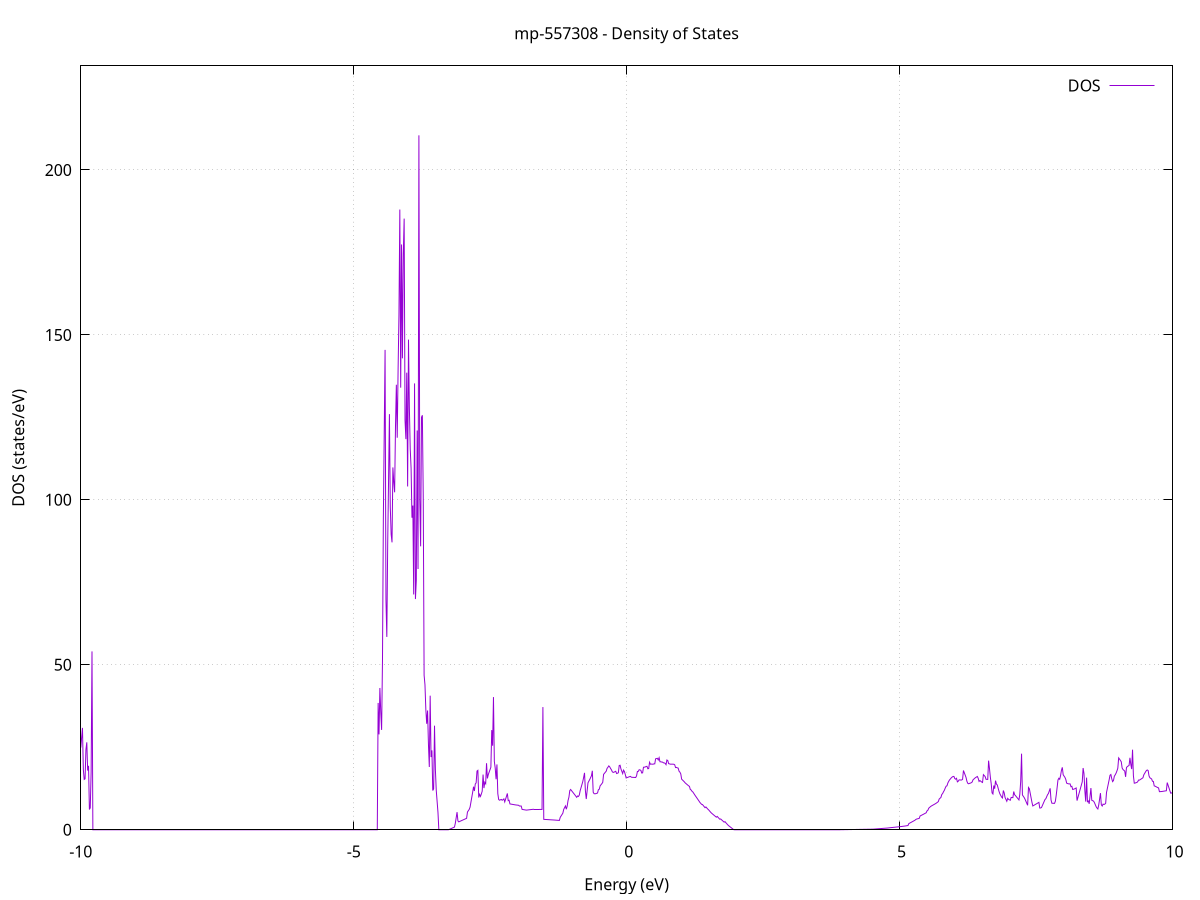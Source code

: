 set title 'mp-557308 - Density of States'
set xlabel 'Energy (eV)'
set ylabel 'DOS (states/eV)'
set grid
set xrange [-10:10]
set yrange [0:231.540]
set xzeroaxis lt -1
set terminal png size 800,600
set output 'mp-557308_dos_gnuplot.png'
plot '-' using 1:2 with lines title 'DOS'
-12.638200 0.000000
-12.622300 0.000000
-12.606500 0.000000
-12.590600 0.000000
-12.574700 0.000000
-12.558800 0.000000
-12.542900 0.000000
-12.527000 0.000000
-12.511100 0.000000
-12.495300 0.000000
-12.479400 0.000000
-12.463500 0.000000
-12.447600 0.000000
-12.431700 0.000000
-12.415800 0.000000
-12.399900 0.000000
-12.384100 0.000000
-12.368200 0.000000
-12.352300 0.000000
-12.336400 0.000000
-12.320500 0.000000
-12.304600 0.000000
-12.288700 0.000000
-12.272900 0.000000
-12.257000 0.000000
-12.241100 0.000000
-12.225200 0.000000
-12.209300 0.000000
-12.193400 0.000000
-12.177500 0.000000
-12.161700 0.000000
-12.145800 0.000000
-12.129900 0.000000
-12.114000 0.000000
-12.098100 0.000000
-12.082200 0.000000
-12.066300 0.000000
-12.050500 0.000000
-12.034600 0.000000
-12.018700 0.000000
-12.002800 0.000000
-11.986900 0.000000
-11.971000 0.000000
-11.955100 0.000000
-11.939300 0.000000
-11.923400 0.000000
-11.907500 0.000000
-11.891600 0.000000
-11.875700 0.000000
-11.859800 0.000000
-11.843900 0.000000
-11.828100 0.000000
-11.812200 0.000000
-11.796300 0.000000
-11.780400 0.000000
-11.764500 0.000000
-11.748600 0.000000
-11.732700 0.000000
-11.716900 0.000000
-11.701000 0.000000
-11.685100 0.000000
-11.669200 0.000000
-11.653300 0.000000
-11.637400 0.000000
-11.621500 0.000000
-11.605700 0.000000
-11.589800 0.000000
-11.573900 0.000000
-11.558000 0.000000
-11.542100 0.000000
-11.526200 0.000000
-11.510300 0.000000
-11.494500 0.000000
-11.478600 0.000000
-11.462700 0.000000
-11.446800 0.000000
-11.430900 0.000000
-11.415000 0.000000
-11.399100 0.000000
-11.383300 0.000000
-11.367400 0.000000
-11.351500 0.000000
-11.335600 0.000000
-11.319700 0.000000
-11.303800 0.000000
-11.287900 0.000000
-11.272100 0.000000
-11.256200 0.000000
-11.240300 0.000000
-11.224400 0.000000
-11.208500 0.000000
-11.192600 0.022000
-11.176700 0.263400
-11.160900 0.504900
-11.145000 0.746400
-11.129100 0.987900
-11.113200 1.229400
-11.097300 1.470800
-11.081400 1.712300
-11.065500 1.084000
-11.049700 1.156500
-11.033800 1.443100
-11.017900 1.729800
-11.002000 2.016400
-10.986100 2.303100
-10.970200 2.589700
-10.954300 3.028800
-10.938500 3.570100
-10.922600 3.154300
-10.906700 3.472300
-10.890800 3.790200
-10.874900 4.108200
-10.859000 4.426200
-10.843200 4.744100
-10.827300 4.014800
-10.811400 4.188000
-10.795500 4.755500
-10.779600 5.443200
-10.763700 6.130800
-10.747800 6.818400
-10.732000 7.515600
-10.716100 8.216700
-10.700200 7.950800
-10.684300 7.380100
-10.668400 7.560900
-10.652500 7.741700
-10.636600 7.922500
-10.620800 8.103700
-10.604900 8.299000
-10.589000 8.496000
-10.573100 8.693000
-10.557200 9.069400
-10.541300 9.935300
-10.525400 10.991900
-10.509600 12.055500
-10.493700 13.487700
-10.477800 14.790500
-10.461900 14.885900
-10.446000 14.614000
-10.430100 15.195300
-10.414200 15.782600
-10.398400 17.947500
-10.382500 18.309100
-10.366600 18.435900
-10.350700 19.178200
-10.334800 19.920600
-10.318900 20.662900
-10.303000 24.134100
-10.287200 24.158000
-10.271300 25.841200
-10.255400 27.701500
-10.239500 23.698500
-10.223600 27.363200
-10.207700 28.658500
-10.191800 30.142200
-10.176000 25.902400
-10.160100 28.373200
-10.144200 32.503200
-10.128300 25.797500
-10.112400 29.530700
-10.096500 27.450600
-10.080600 32.737100
-10.064800 32.229600
-10.048900 24.314000
-10.033000 25.294900
-10.017100 26.843000
-10.001200 24.664900
-9.985300 27.844500
-9.969400 30.876700
-9.953600 18.300900
-9.937700 15.260200
-9.921800 15.440700
-9.905900 24.323300
-9.890000 26.506200
-9.874100 17.957400
-9.858200 19.378500
-9.842400 6.151000
-9.826500 6.631600
-9.810600 17.543200
-9.794700 54.068100
-9.778800 0.000000
-9.762900 0.000000
-9.747000 0.000000
-9.731200 0.000000
-9.715300 0.000000
-9.699400 0.000000
-9.683500 0.000000
-9.667600 0.000000
-9.651700 0.000000
-9.635800 0.000000
-9.620000 0.000000
-9.604100 0.000000
-9.588200 0.000000
-9.572300 0.000000
-9.556400 0.000000
-9.540500 0.000000
-9.524600 0.000000
-9.508800 0.000000
-9.492900 0.000000
-9.477000 0.000000
-9.461100 0.000000
-9.445200 0.000000
-9.429300 0.000000
-9.413400 0.000000
-9.397600 0.000000
-9.381700 0.000000
-9.365800 0.000000
-9.349900 0.000000
-9.334000 0.000000
-9.318100 0.000000
-9.302200 0.000000
-9.286400 0.000000
-9.270500 0.000000
-9.254600 0.000000
-9.238700 0.000000
-9.222800 0.000000
-9.206900 0.000000
-9.191000 0.000000
-9.175200 0.000000
-9.159300 0.000000
-9.143400 0.000000
-9.127500 0.000000
-9.111600 0.000000
-9.095700 0.000000
-9.079800 0.000000
-9.064000 0.000000
-9.048100 0.000000
-9.032200 0.000000
-9.016300 0.000000
-9.000400 0.000000
-8.984500 0.000000
-8.968700 0.000000
-8.952800 0.000000
-8.936900 0.000000
-8.921000 0.000000
-8.905100 0.000000
-8.889200 0.000000
-8.873300 0.000000
-8.857500 0.000000
-8.841600 0.000000
-8.825700 0.000000
-8.809800 0.000000
-8.793900 0.000000
-8.778000 0.000000
-8.762100 0.000000
-8.746300 0.000000
-8.730400 0.000000
-8.714500 0.000000
-8.698600 0.000000
-8.682700 0.000000
-8.666800 0.000000
-8.650900 0.000000
-8.635100 0.000000
-8.619200 0.000000
-8.603300 0.000000
-8.587400 0.000000
-8.571500 0.000000
-8.555600 0.000000
-8.539700 0.000000
-8.523900 0.000000
-8.508000 0.000000
-8.492100 0.000000
-8.476200 0.000000
-8.460300 0.000000
-8.444400 0.000000
-8.428500 0.000000
-8.412700 0.000000
-8.396800 0.000000
-8.380900 0.000000
-8.365000 0.000000
-8.349100 0.000000
-8.333200 0.000000
-8.317300 0.000000
-8.301500 0.000000
-8.285600 0.000000
-8.269700 0.000000
-8.253800 0.000000
-8.237900 0.000000
-8.222000 0.000000
-8.206100 0.000000
-8.190300 0.000000
-8.174400 0.000000
-8.158500 0.000000
-8.142600 0.000000
-8.126700 0.000000
-8.110800 0.000000
-8.094900 0.000000
-8.079100 0.000000
-8.063200 0.000000
-8.047300 0.000000
-8.031400 0.000000
-8.015500 0.000000
-7.999600 0.000000
-7.983700 0.000000
-7.967900 0.000000
-7.952000 0.000000
-7.936100 0.000000
-7.920200 0.000000
-7.904300 0.000000
-7.888400 0.000000
-7.872500 0.000000
-7.856700 0.000000
-7.840800 0.000000
-7.824900 0.000000
-7.809000 0.000000
-7.793100 0.000000
-7.777200 0.000000
-7.761300 0.000000
-7.745500 0.000000
-7.729600 0.000000
-7.713700 0.000000
-7.697800 0.000000
-7.681900 0.000000
-7.666000 0.000000
-7.650100 0.000000
-7.634300 0.000000
-7.618400 0.000000
-7.602500 0.000000
-7.586600 0.000000
-7.570700 0.000000
-7.554800 0.000000
-7.538900 0.000000
-7.523100 0.000000
-7.507200 0.000000
-7.491300 0.000000
-7.475400 0.000000
-7.459500 0.000000
-7.443600 0.000000
-7.427700 0.000000
-7.411900 0.000000
-7.396000 0.000000
-7.380100 0.000000
-7.364200 0.000000
-7.348300 0.000000
-7.332400 0.000000
-7.316500 0.000000
-7.300700 0.000000
-7.284800 0.000000
-7.268900 0.000000
-7.253000 0.000000
-7.237100 0.000000
-7.221200 0.000000
-7.205300 0.000000
-7.189500 0.000000
-7.173600 0.000000
-7.157700 0.000000
-7.141800 0.000000
-7.125900 0.000000
-7.110000 0.000000
-7.094200 0.000000
-7.078300 0.000000
-7.062400 0.000000
-7.046500 0.000000
-7.030600 0.000000
-7.014700 0.000000
-6.998800 0.000000
-6.983000 0.000000
-6.967100 0.000000
-6.951200 0.000000
-6.935300 0.000000
-6.919400 0.000000
-6.903500 0.000000
-6.887600 0.000000
-6.871800 0.000000
-6.855900 0.000000
-6.840000 0.000000
-6.824100 0.000000
-6.808200 0.000000
-6.792300 0.000000
-6.776400 0.000000
-6.760600 0.000000
-6.744700 0.000000
-6.728800 0.000000
-6.712900 0.000000
-6.697000 0.000000
-6.681100 0.000000
-6.665200 0.000000
-6.649400 0.000000
-6.633500 0.000000
-6.617600 0.000000
-6.601700 0.000000
-6.585800 0.000000
-6.569900 0.000000
-6.554000 0.000000
-6.538200 0.000000
-6.522300 0.000000
-6.506400 0.000000
-6.490500 0.000000
-6.474600 0.000000
-6.458700 0.000000
-6.442800 0.000000
-6.427000 0.000000
-6.411100 0.000000
-6.395200 0.000000
-6.379300 0.000000
-6.363400 0.000000
-6.347500 0.000000
-6.331600 0.000000
-6.315800 0.000000
-6.299900 0.000000
-6.284000 0.000000
-6.268100 0.000000
-6.252200 0.000000
-6.236300 0.000000
-6.220400 0.000000
-6.204600 0.000000
-6.188700 0.000000
-6.172800 0.000000
-6.156900 0.000000
-6.141000 0.000000
-6.125100 0.000000
-6.109200 0.000000
-6.093400 0.000000
-6.077500 0.000000
-6.061600 0.000000
-6.045700 0.000000
-6.029800 0.000000
-6.013900 0.000000
-5.998000 0.000000
-5.982200 0.000000
-5.966300 0.000000
-5.950400 0.000000
-5.934500 0.000000
-5.918600 0.000000
-5.902700 0.000000
-5.886800 0.000000
-5.871000 0.000000
-5.855100 0.000000
-5.839200 0.000000
-5.823300 0.000000
-5.807400 0.000000
-5.791500 0.000000
-5.775600 0.000000
-5.759800 0.000000
-5.743900 0.000000
-5.728000 0.000000
-5.712100 0.000000
-5.696200 0.000000
-5.680300 0.000000
-5.664400 0.000000
-5.648600 0.000000
-5.632700 0.000000
-5.616800 0.000000
-5.600900 0.000000
-5.585000 0.000000
-5.569100 0.000000
-5.553200 0.000000
-5.537400 0.000000
-5.521500 0.000000
-5.505600 0.000000
-5.489700 0.000000
-5.473800 0.000000
-5.457900 0.000000
-5.442000 0.000000
-5.426200 0.000000
-5.410300 0.000000
-5.394400 0.000000
-5.378500 0.000000
-5.362600 0.000000
-5.346700 0.000000
-5.330900 0.000000
-5.315000 0.000000
-5.299100 0.000000
-5.283200 0.000000
-5.267300 0.000000
-5.251400 0.000000
-5.235500 0.000000
-5.219700 0.000000
-5.203800 0.000000
-5.187900 0.000000
-5.172000 0.000000
-5.156100 0.000000
-5.140200 0.000000
-5.124300 0.000000
-5.108500 0.000000
-5.092600 0.000000
-5.076700 0.000000
-5.060800 0.000000
-5.044900 0.000000
-5.029000 0.000000
-5.013100 0.000000
-4.997300 0.000000
-4.981400 0.000000
-4.965500 0.000000
-4.949600 0.000000
-4.933700 0.000000
-4.917800 0.000000
-4.901900 0.000000
-4.886100 0.000000
-4.870200 0.000000
-4.854300 0.000000
-4.838400 0.000000
-4.822500 0.000000
-4.806600 0.000000
-4.790700 0.000000
-4.774900 0.000000
-4.759000 0.000000
-4.743100 0.000000
-4.727200 0.000000
-4.711300 0.000000
-4.695400 0.000000
-4.679500 0.000000
-4.663700 0.000000
-4.647800 0.000000
-4.631900 0.000000
-4.616000 0.000000
-4.600100 0.000000
-4.584200 0.000000
-4.568300 0.000000
-4.552500 38.440900
-4.536600 28.916100
-4.520700 42.977700
-4.504800 35.764400
-4.488900 30.260400
-4.473000 51.390400
-4.457100 94.414200
-4.441300 120.070400
-4.425400 145.470000
-4.409500 69.918900
-4.393600 58.449400
-4.377700 86.305600
-4.361800 105.933900
-4.345900 125.987400
-4.330100 97.818800
-4.314200 89.541600
-4.298300 87.113800
-4.282400 109.836200
-4.266500 105.430200
-4.250600 102.295200
-4.234700 122.175400
-4.218900 134.880300
-4.203000 118.832600
-4.187100 139.394300
-4.171200 156.048200
-4.155300 187.995800
-4.139400 134.005500
-4.123500 177.416400
-4.107700 142.902900
-4.091800 174.453600
-4.075900 185.246600
-4.060000 124.128600
-4.044100 118.412300
-4.028200 138.553300
-4.012300 104.068700
-3.996500 148.578700
-3.980600 128.088000
-3.964700 115.416600
-3.948800 109.547400
-3.932900 94.580400
-3.917000 98.268500
-3.901100 71.315400
-3.885300 135.289900
-3.869400 69.935000
-3.853500 75.520000
-3.837600 121.032500
-3.821700 79.045200
-3.805800 210.491000
-3.789900 100.200900
-3.774100 85.918500
-3.758200 125.049600
-3.742300 125.638800
-3.726400 101.166600
-3.710500 46.844100
-3.694600 43.952400
-3.678700 36.409100
-3.662900 32.121500
-3.647000 36.151000
-3.631100 25.920900
-3.615200 19.030200
-3.599300 40.646500
-3.583400 22.042600
-3.567500 24.057900
-3.551700 11.904400
-3.535800 12.387200
-3.519900 31.547900
-3.504000 18.282800
-3.488100 11.977000
-3.472200 8.607400
-3.456400 5.237700
-3.440500 0.000000
-3.424600 0.000000
-3.408700 0.000000
-3.392800 0.000000
-3.376900 0.000000
-3.361000 0.000000
-3.345200 0.000000
-3.329300 0.000000
-3.313400 0.000000
-3.297500 0.000000
-3.281600 0.000000
-3.265700 0.000000
-3.249800 0.113800
-3.234000 0.230300
-3.218100 0.346800
-3.202200 0.463400
-3.186300 0.579900
-3.170400 0.696400
-3.154500 0.813000
-3.138600 1.979500
-3.122800 3.660600
-3.106900 5.341800
-3.091000 2.686100
-3.075100 2.399800
-3.059200 2.519000
-3.043300 2.638100
-3.027400 2.757300
-3.011600 2.876500
-2.995700 2.995600
-2.979800 3.114800
-2.963900 3.234000
-2.948000 3.353100
-2.932100 3.472300
-2.916200 5.381900
-2.900400 5.778200
-2.884500 6.174500
-2.868600 6.851400
-2.852700 8.362300
-2.836800 9.873200
-2.820900 11.384100
-2.805000 13.050400
-2.789200 11.762400
-2.773300 13.856700
-2.757400 14.216500
-2.741500 17.791600
-2.725600 18.014100
-2.709700 9.771900
-2.693800 10.740200
-2.678000 10.111300
-2.662100 10.838400
-2.646200 11.700700
-2.630300 16.732700
-2.614400 12.628800
-2.598500 14.403200
-2.582600 13.967200
-2.566800 20.173800
-2.550900 15.562500
-2.535000 16.702800
-2.519100 17.471900
-2.503200 18.198800
-2.487300 18.957300
-2.471400 30.213900
-2.455600 25.486700
-2.439700 40.226800
-2.423800 20.721000
-2.407900 18.689000
-2.392000 15.319900
-2.376100 19.807400
-2.360200 10.949300
-2.344400 9.171900
-2.328500 8.962400
-2.312600 9.079100
-2.296700 9.195900
-2.280800 8.949300
-2.264900 9.123200
-2.249000 9.364400
-2.233200 8.447100
-2.217300 9.302900
-2.201400 10.158800
-2.185500 11.014600
-2.169600 8.829600
-2.153700 8.948100
-2.137800 7.836700
-2.122000 7.789300
-2.106100 7.741900
-2.090200 7.694500
-2.074300 7.647100
-2.058400 7.599700
-2.042500 7.552200
-2.026600 7.516300
-2.010800 7.485400
-1.994900 7.454500
-1.979000 7.423600
-1.963100 7.192600
-1.947200 7.190900
-1.931300 7.189200
-1.915400 6.178100
-1.899600 6.133200
-1.883700 6.088300
-1.867800 6.043400
-1.851900 5.998500
-1.836000 5.959700
-1.820100 5.991300
-1.804200 6.023000
-1.788400 6.054700
-1.772500 6.086300
-1.756600 6.118000
-1.740700 6.149600
-1.724800 6.181300
-1.708900 6.212900
-1.693000 6.141800
-1.677200 6.140900
-1.661300 6.143800
-1.645400 6.146900
-1.629500 6.150000
-1.613600 6.153100
-1.597700 6.156200
-1.581900 6.159300
-1.566000 6.162400
-1.550100 6.165500
-1.534200 37.196100
-1.518300 3.159800
-1.502400 3.142800
-1.486500 3.125700
-1.470700 3.108700
-1.454800 3.091700
-1.438900 3.074700
-1.423000 3.057700
-1.407100 3.040700
-1.391200 3.023600
-1.375300 3.006600
-1.359500 2.989600
-1.343600 2.972600
-1.327700 2.955600
-1.311800 2.937300
-1.295900 2.916300
-1.280000 2.895300
-1.264100 2.874700
-1.248300 2.855000
-1.232400 2.835300
-1.216500 3.775400
-1.200600 4.193000
-1.184700 4.610700
-1.168800 5.028300
-1.152900 6.180500
-1.137100 6.702400
-1.121200 7.224200
-1.105300 6.234200
-1.089400 7.181800
-1.073500 8.869300
-1.057600 9.873000
-1.041700 11.874300
-1.025900 12.210700
-1.010000 11.873800
-0.994100 11.536900
-0.978200 11.200000
-0.962300 10.863000
-0.946400 10.526100
-0.930500 10.185500
-0.914700 9.840600
-0.898800 10.245500
-0.882900 10.095400
-0.867000 10.538500
-0.851100 11.875900
-0.835200 12.774800
-0.819300 13.698300
-0.803500 14.621800
-0.787600 15.884500
-0.771700 17.251300
-0.755800 11.830000
-0.739900 9.321700
-0.724000 11.797900
-0.708100 14.230100
-0.692300 14.733900
-0.676400 15.240100
-0.660500 15.805700
-0.644600 16.372500
-0.628700 17.884900
-0.612800 11.393400
-0.596900 10.943700
-0.581100 10.909700
-0.565200 10.938800
-0.549300 11.042800
-0.533400 11.146800
-0.517500 12.145000
-0.501600 12.290800
-0.485700 13.330000
-0.469900 13.641800
-0.454000 13.976800
-0.438100 14.371400
-0.422200 16.799300
-0.406300 17.119600
-0.390400 17.439900
-0.374500 17.760800
-0.358700 18.606900
-0.342800 18.954400
-0.326900 19.365600
-0.311000 19.089800
-0.295100 18.603700
-0.279200 18.192500
-0.263300 17.606900
-0.247500 17.384900
-0.231600 17.457400
-0.215700 17.595300
-0.199800 17.733100
-0.183900 17.045100
-0.168000 17.141000
-0.152100 17.278400
-0.136300 19.479200
-0.120400 19.564300
-0.104500 18.447900
-0.088600 17.746600
-0.072700 17.042200
-0.056800 18.076000
-0.040900 17.665700
-0.025100 16.770200
-0.009200 15.704400
0.006700 15.805300
0.022600 15.906100
0.038500 16.007000
0.054400 16.107900
0.070300 16.174400
0.086100 15.929400
0.102000 15.901600
0.117900 15.887600
0.133800 15.873500
0.149700 15.859400
0.165600 15.845300
0.181500 16.337400
0.197300 17.673700
0.213200 17.702200
0.229100 18.201000
0.245000 18.151800
0.260900 17.994700
0.276800 17.200000
0.292600 17.256100
0.308500 18.952500
0.324400 18.974500
0.340300 19.037300
0.356200 19.174400
0.372100 19.230400
0.388000 18.497700
0.403800 18.549200
0.419700 20.462000
0.435600 19.879500
0.451500 19.917400
0.467400 19.892600
0.483300 19.867900
0.499200 19.974400
0.515000 19.980700
0.530900 21.518200
0.546800 21.586400
0.562700 21.663100
0.578600 21.174500
0.594500 21.852900
0.610400 20.620900
0.626200 20.601000
0.642100 20.533100
0.658000 20.510900
0.673900 20.291700
0.689800 20.267100
0.705700 20.119200
0.721600 19.734200
0.737400 21.151900
0.753300 20.988400
0.769200 20.052300
0.785100 19.974400
0.801000 19.880400
0.816900 19.880400
0.832800 19.880500
0.848600 19.876900
0.864500 19.867100
0.880400 19.694400
0.896300 18.857000
0.912200 18.904000
0.928100 18.769800
0.944000 18.697000
0.959800 17.759000
0.975700 17.467900
0.991600 16.943700
1.007500 15.345200
1.023400 15.084600
1.039300 14.823900
1.055200 14.563300
1.071000 14.232900
1.086900 14.002600
1.102800 13.778700
1.118700 13.554900
1.134600 13.331100
1.150500 13.149800
1.166400 12.204400
1.182200 12.055700
1.198100 11.654500
1.214000 11.442700
1.229900 11.035300
1.245800 10.628000
1.261700 10.231300
1.277600 9.867000
1.293400 9.480300
1.309300 9.098200
1.325200 8.712200
1.341100 8.312400
1.357000 8.011100
1.372900 7.709900
1.388800 7.650400
1.404600 7.330200
1.420500 7.009900
1.436400 6.699700
1.452300 6.912300
1.468200 6.609600
1.484100 6.306900
1.500000 6.071000
1.515800 5.764600
1.531700 5.458100
1.547600 5.164100
1.563500 4.925000
1.579400 4.704800
1.595300 4.483400
1.611200 4.262000
1.627000 4.040700
1.642900 3.819300
1.658800 4.042700
1.674700 3.761000
1.690600 3.479300
1.706500 3.197600
1.722400 3.276400
1.738200 3.034000
1.754100 2.794300
1.770000 2.554600
1.785900 2.314900
1.801800 2.465000
1.817700 2.141900
1.833600 1.848900
1.849400 1.555800
1.865300 1.283900
1.881200 1.076500
1.897100 0.869200
1.913000 0.661900
1.928900 0.454500
1.944800 0.247200
1.960600 0.039900
1.976500 0.000000
1.992400 0.000000
2.008300 0.000000
2.024200 0.000000
2.040100 0.000000
2.056000 0.000000
2.071800 0.000000
2.087700 0.000000
2.103600 0.000000
2.119500 0.000000
2.135400 0.000000
2.151300 0.000000
2.167100 0.000000
2.183000 0.000000
2.198900 0.000000
2.214800 0.000000
2.230700 0.000000
2.246600 0.000000
2.262500 0.000000
2.278300 0.000000
2.294200 0.000000
2.310100 0.000000
2.326000 0.000000
2.341900 0.000000
2.357800 0.000000
2.373700 0.000000
2.389500 0.000000
2.405400 0.000000
2.421300 0.000000
2.437200 0.000000
2.453100 0.000000
2.469000 0.000000
2.484900 0.000000
2.500700 0.000000
2.516600 0.000000
2.532500 0.000000
2.548400 0.000000
2.564300 0.000000
2.580200 0.000000
2.596100 0.000000
2.611900 0.000000
2.627800 0.000000
2.643700 0.000000
2.659600 0.000000
2.675500 0.000000
2.691400 0.000000
2.707300 0.000000
2.723100 0.000000
2.739000 0.000000
2.754900 0.000000
2.770800 0.000000
2.786700 0.000000
2.802600 0.000000
2.818500 0.000000
2.834300 0.000000
2.850200 0.000000
2.866100 0.000000
2.882000 0.000000
2.897900 0.000000
2.913800 0.000000
2.929700 0.000000
2.945500 0.000000
2.961400 0.000000
2.977300 0.000000
2.993200 0.000000
3.009100 0.000000
3.025000 0.000000
3.040900 0.000000
3.056700 0.000000
3.072600 0.000000
3.088500 0.000000
3.104400 0.000000
3.120300 0.000000
3.136200 0.000000
3.152100 0.000000
3.167900 0.000000
3.183800 0.000000
3.199700 0.000000
3.215600 0.000000
3.231500 0.000000
3.247400 0.000000
3.263300 0.000000
3.279100 0.000000
3.295000 0.000000
3.310900 0.000000
3.326800 0.000000
3.342700 0.000000
3.358600 0.000000
3.374500 0.000000
3.390300 0.000000
3.406200 0.000000
3.422100 0.000000
3.438000 0.000000
3.453900 0.000000
3.469800 0.000000
3.485700 0.000000
3.501500 0.000000
3.517400 0.000000
3.533300 0.000000
3.549200 0.000000
3.565100 0.000000
3.581000 0.000000
3.596900 0.000000
3.612700 0.000000
3.628600 0.000000
3.644500 0.000000
3.660400 0.000000
3.676300 0.000000
3.692200 0.000000
3.708100 0.000000
3.723900 0.000000
3.739800 0.000000
3.755700 0.000000
3.771600 0.000000
3.787500 0.000000
3.803400 0.000000
3.819300 0.000000
3.835100 0.000000
3.851000 0.000000
3.866900 0.000000
3.882800 0.003500
3.898700 0.008000
3.914600 0.012600
3.930500 0.017100
3.946300 0.021700
3.962200 0.026300
3.978100 0.030800
3.994000 0.035400
4.009900 0.040000
4.025800 0.044500
4.041600 0.049100
4.057500 0.053600
4.073400 0.058200
4.089300 0.062800
4.105200 0.067300
4.121100 0.071900
4.137000 0.076500
4.152800 0.081000
4.168700 0.085600
4.184600 0.090100
4.200500 0.094700
4.216400 0.099300
4.232300 0.103800
4.248200 0.108400
4.264000 0.113000
4.279900 0.117500
4.295800 0.122100
4.311700 0.126600
4.327600 0.131200
4.343500 0.135800
4.359400 0.140300
4.375200 0.144900
4.391100 0.149500
4.407000 0.154000
4.422900 0.158600
4.438800 0.163100
4.454700 0.167700
4.470600 0.172300
4.486400 0.176800
4.502300 0.181400
4.518200 0.193100
4.534100 0.211200
4.550000 0.231800
4.565900 0.252400
4.581800 0.273000
4.597600 0.293600
4.613500 0.314200
4.629400 0.334900
4.645300 0.355500
4.661200 0.376100
4.677100 0.396700
4.693000 0.417300
4.708800 0.437900
4.724700 0.458500
4.740600 0.479100
4.756500 0.499700
4.772400 0.520300
4.788300 0.540900
4.804200 0.584000
4.820000 0.612200
4.835900 0.640500
4.851800 0.668800
4.867700 0.697100
4.883600 0.725300
4.899500 0.753600
4.915400 0.781900
4.931200 0.810100
4.947100 0.838400
4.963000 0.866700
4.978900 0.895000
4.994800 0.923200
5.010700 0.951500
5.026600 0.981300
5.042400 1.016000
5.058300 1.050600
5.074200 1.085300
5.090100 1.120000
5.106000 1.156800
5.121900 1.200100
5.137800 1.248800
5.153600 1.271100
5.169500 1.870200
5.185400 2.013600
5.201300 2.157100
5.217200 2.300500
5.233100 2.443900
5.249000 2.587400
5.264800 2.734100
5.280700 2.883800
5.296600 3.109100
5.312500 3.251800
5.328400 3.320300
5.344300 3.388800
5.360200 3.457300
5.376000 4.182400
5.391900 4.317700
5.407800 4.452900
5.423700 4.588200
5.439600 4.724400
5.455500 4.866100
5.471400 5.007800
5.487200 5.149600
5.503100 5.734400
5.519000 5.933600
5.534900 6.548700
5.550800 6.787000
5.566700 7.025400
5.582600 7.210700
5.598400 7.358800
5.614300 7.506800
5.630200 7.654800
5.646100 7.802800
5.662000 7.952900
5.677900 8.135000
5.693800 8.332100
5.709600 8.529100
5.725500 9.314000
5.741400 9.557000
5.757300 9.800100
5.773200 10.682100
5.789100 10.987700
5.805000 11.534300
5.820800 11.977500
5.836700 12.644100
5.852600 13.199300
5.868500 13.333700
5.884400 14.173500
5.900300 14.689300
5.916100 15.132500
5.932000 15.423000
5.947900 15.748900
5.963800 15.986100
5.979700 16.155400
5.995600 16.170700
6.011500 15.517400
6.027300 15.341900
6.043200 15.600200
6.059100 14.521800
6.075000 14.720900
6.090900 15.113800
6.106800 15.117500
6.122700 15.068800
6.138500 15.095600
6.154400 15.294600
6.170300 17.966300
6.186200 17.264200
6.202100 16.570100
6.218000 15.842400
6.233900 14.677700
6.249700 14.079100
6.265600 13.940700
6.281500 14.073400
6.297400 14.134300
6.313300 14.268800
6.329200 14.459500
6.345100 15.125800
6.360900 15.368300
6.376800 15.610800
6.392700 15.827400
6.408600 15.991200
6.424500 16.154900
6.440400 15.608000
6.456300 14.651300
6.472100 14.920200
6.488000 14.698700
6.503900 14.477100
6.519800 14.337900
6.535700 16.703900
6.551600 16.423300
6.567500 16.142800
6.583300 15.303700
6.599200 15.282900
6.615100 15.262100
6.631000 20.956200
6.646900 18.591300
6.662800 15.978600
6.678700 13.967000
6.694500 11.167800
6.710400 10.846400
6.726300 13.408900
6.742200 12.449000
6.758100 14.892800
6.774000 13.851700
6.789900 13.584200
6.805700 12.604800
6.821600 11.658200
6.837500 10.899500
6.853400 10.407600
6.869300 9.912400
6.885200 9.643600
6.901100 11.900100
6.916900 11.172200
6.932800 9.767700
6.948700 9.203900
6.964600 8.640200
6.980500 9.523600
6.996400 9.232000
7.012300 9.087300
7.028100 8.942700
7.044000 9.800100
7.059900 9.771700
7.075800 9.743400
7.091700 11.593800
7.107600 10.627100
7.123500 10.353900
7.139300 10.027200
7.155200 9.700600
7.171100 9.373900
7.187000 9.047300
7.202900 10.774200
7.218800 14.636200
7.234700 23.059600
7.250500 10.560900
7.266400 10.158600
7.282300 9.781800
7.298200 9.266600
7.314100 8.651800
7.330000 8.036900
7.345900 7.422000
7.361700 12.816300
7.377600 12.439700
7.393500 11.066600
7.409400 9.693500
7.425300 8.320500
7.441200 7.215900
7.457100 7.372000
7.472900 7.528100
7.488800 7.684200
7.504700 7.840400
7.520600 7.996500
7.536500 8.152600
7.552400 8.308700
7.568300 6.592200
7.584100 6.606100
7.600000 6.740400
7.615900 7.337900
7.631800 7.942000
7.647700 8.546200
7.663600 9.150300
7.679500 9.419500
7.695300 10.025500
7.711200 10.631600
7.727100 10.997700
7.743000 11.778700
7.758900 12.559700
7.774800 9.022300
7.790600 8.047400
7.806500 8.032800
7.822400 8.018200
7.838300 8.003700
7.854200 8.654300
7.870100 10.504900
7.886000 12.766800
7.901800 15.092900
7.917700 15.604000
7.933600 15.314100
7.949500 16.432300
7.965400 18.010600
7.981300 18.916200
7.997200 16.678500
8.013000 16.286300
8.028900 15.894100
8.044800 15.276900
8.060700 14.137100
8.076600 14.029300
8.092500 13.926100
8.108400 13.916100
8.124200 13.906100
8.140100 13.056100
8.156000 13.178400
8.171900 12.207900
8.187800 12.285500
8.203700 12.387900
8.219600 12.529100
8.235400 12.670200
8.251300 8.838900
8.267200 9.786700
8.283100 10.734500
8.299000 11.682200
8.314900 12.630000
8.330800 13.577700
8.346600 14.533400
8.362500 18.715200
8.378400 17.028900
8.394300 11.880500
8.410200 8.557000
8.426100 15.816100
8.442000 8.514500
8.457800 8.730100
8.473700 7.866900
8.489600 10.185300
8.505500 12.647400
8.521400 8.936900
8.537300 8.816900
8.553200 8.696800
8.569000 8.264400
8.584900 7.634600
8.600800 7.004700
8.616700 6.593200
8.632600 6.305800
8.648500 7.506200
8.664400 9.286600
8.680200 11.110700
8.696100 7.568200
8.712000 7.202700
8.727900 7.778500
8.743800 7.673000
8.759700 7.766400
8.775600 8.033200
8.791400 11.333100
8.807300 12.595700
8.823200 13.858400
8.839100 15.121000
8.855000 16.520900
8.870900 16.754700
8.886800 15.502700
8.902600 14.599400
8.918500 14.918400
8.934400 16.228800
8.950300 16.653300
8.966200 17.158500
8.982100 17.835400
8.998000 18.658600
9.013800 21.784100
9.029700 21.415800
9.045600 21.015200
9.061500 20.608100
9.077400 18.725100
9.093300 18.261100
9.109200 18.026200
9.125000 17.791400
9.140900 16.032000
9.156800 18.840700
9.172700 19.167600
9.188600 19.334800
9.204500 19.502000
9.220400 21.811000
9.236200 19.800400
9.252100 18.405000
9.268000 24.270900
9.283900 16.360300
9.299800 14.118300
9.315700 14.158500
9.331600 14.276800
9.347400 14.326900
9.363300 14.597800
9.379200 15.079100
9.395100 15.055400
9.411000 15.229900
9.426900 15.404300
9.442800 15.578700
9.458600 15.767300
9.474500 16.654200
9.490400 17.102100
9.506300 17.549900
9.522200 17.968800
9.538100 18.123100
9.553900 17.950000
9.569800 16.332700
9.585700 15.765000
9.601600 15.584200
9.617500 15.403400
9.633400 14.698800
9.649300 14.648300
9.665100 13.299000
9.681000 13.220100
9.696900 13.071800
9.712800 12.935600
9.728700 12.799300
9.744600 12.685300
9.760500 11.550200
9.776300 11.566800
9.792200 11.583400
9.808100 11.613300
9.824000 11.657000
9.839900 11.700700
9.855800 11.744400
9.871700 11.788100
9.887500 11.831800
9.903400 14.304600
9.919300 13.502500
9.935200 12.700500
9.951100 11.898400
9.967000 11.096300
9.982900 11.137700
9.998700 11.321300
10.014600 11.443100
10.030500 11.965500
10.046400 13.335600
10.062300 13.356400
10.078200 13.377200
10.094100 13.398000
10.109900 11.409500
10.125800 11.335400
10.141700 11.261300
10.157600 11.546900
10.173500 11.458500
10.189400 12.104000
10.205300 11.911400
10.221100 13.172200
10.237000 12.885300
10.252900 12.626500
10.268800 12.367600
10.284700 12.129200
10.300600 11.940500
10.316500 11.751700
10.332300 11.563000
10.348200 12.148000
10.364100 13.094200
10.380000 12.571300
10.395900 12.165100
10.411800 12.006800
10.427700 11.848500
10.443500 11.899900
10.459400 11.483100
10.475300 11.066300
10.491200 11.675400
10.507100 11.369700
10.523000 11.064000
10.538900 10.758300
10.554700 12.323100
10.570600 11.662400
10.586500 12.701200
10.602400 12.132800
10.618300 11.477300
10.634200 10.755200
10.650100 10.175600
10.665900 13.395000
10.681800 12.475100
10.697700 11.592500
10.713600 10.755900
10.729500 10.679900
10.745400 9.763600
10.761300 9.894100
10.777100 9.649200
10.793000 9.492500
10.808900 12.275300
10.824800 11.425100
10.840700 10.550300
10.856600 9.675500
10.872500 8.878000
10.888300 10.839600
10.904200 12.894700
10.920100 7.983300
10.936000 8.096300
10.951900 8.015200
10.967800 7.878500
10.983700 7.741900
10.999500 9.668400
11.015400 11.436000
11.031300 13.325000
11.047200 8.065100
11.063100 8.221700
11.079000 8.787700
11.094900 12.270900
11.110700 15.754100
11.126600 8.086100
11.142500 8.045500
11.158400 7.775100
11.174300 8.053700
11.190200 8.199600
11.206100 8.434600
11.221900 8.669600
11.237800 7.588200
11.253700 7.774400
11.269600 7.960600
11.285500 8.146900
11.301400 8.333100
11.317300 11.699100
11.333100 12.335900
11.349000 11.332400
11.364900 9.853600
11.380800 10.247200
11.396700 10.640700
11.412600 10.685800
11.428400 8.499600
11.444300 7.766900
11.460200 7.895600
11.476100 5.977000
11.492000 6.112300
11.507900 6.285900
11.523800 6.459400
11.539600 6.633000
11.555500 6.806500
11.571400 8.031800
11.587300 8.079900
11.603200 8.128100
11.619100 8.176200
11.635000 7.995800
11.650800 7.795300
11.666700 7.594800
11.682600 7.394300
11.698500 7.193900
11.714400 6.993400
11.730300 6.792900
11.746200 12.496500
11.762000 14.900000
11.777900 13.215000
11.793800 11.600500
11.809700 10.594200
11.825600 10.273300
11.841500 10.855600
11.857400 9.749700
11.873200 10.811400
11.889100 8.198100
11.905000 8.248400
11.920900 8.298800
11.936800 8.703500
11.952700 9.163200
11.968600 8.091400
11.984400 8.420700
12.000300 8.768800
12.016200 9.159300
12.032100 9.549800
12.048000 9.940300
12.063900 8.414100
12.079800 8.339900
12.095600 8.284900
12.111500 8.304200
12.127400 8.323400
12.143300 14.376300
12.159200 9.365200
12.175100 9.356600
12.191000 9.348000
12.206800 8.168200
12.222700 8.128000
12.238600 8.087900
12.254500 8.047800
12.270400 8.025900
12.286300 8.030400
12.302200 8.036200
12.318000 8.042100
12.333900 9.499900
12.349800 9.499700
12.365700 9.499400
12.381600 9.499100
12.397500 9.498800
12.413400 9.498600
12.429200 9.588800
12.445100 9.778900
12.461000 10.782500
12.476900 10.948100
12.492800 10.908500
12.508700 10.663200
12.524600 10.434800
12.540400 14.330600
12.556300 13.111000
12.572200 12.604400
12.588100 11.356100
12.604000 12.071100
12.619900 12.197100
12.635800 12.323200
12.651600 12.449200
12.667500 17.259800
12.683400 16.495100
12.699300 15.185800
12.715200 15.320000
12.731100 15.097900
12.747000 13.863500
12.762800 14.036600
12.778700 14.455300
12.794600 14.874000
12.810500 15.292800
12.826400 15.743900
12.842300 16.364400
12.858200 16.984900
12.874000 19.080500
12.889900 15.650400
12.905800 15.007300
12.921700 14.837300
12.937600 15.451400
12.953500 16.025000
12.969400 15.699400
12.985200 13.610000
13.001100 13.939900
13.017000 14.269700
13.032900 14.599500
13.048800 11.892500
13.064700 11.729600
13.080600 10.299300
13.096400 10.094600
13.112300 9.889800
13.128200 9.685100
13.144100 9.480400
13.160000 10.823100
13.175900 11.972800
13.191800 13.486300
13.207600 11.133800
13.223500 13.051600
13.239400 16.521500
13.255300 12.819300
13.271200 9.071500
13.287100 8.464100
13.302900 7.950800
13.318800 7.860100
13.334700 7.869400
13.350600 11.550500
13.366500 15.592800
13.382400 17.693800
13.398300 8.727800
13.414100 5.236000
13.430000 5.668600
13.445900 5.928300
13.461800 6.187900
13.477700 6.447600
13.493600 6.707200
13.509500 8.131500
13.525300 10.264500
13.541200 12.400500
13.557100 6.844600
13.573000 5.015100
13.588900 5.038500
13.604800 5.279000
13.620700 5.527400
13.636500 5.785000
13.652400 6.163000
13.668300 6.694800
13.684200 7.226600
13.700100 7.758400
13.716000 8.299300
13.731900 8.843100
13.747700 9.387000
13.763600 14.787200
13.779500 15.212300
13.795400 8.977000
13.811300 9.400900
13.827200 8.196700
13.843100 6.992500
13.858900 5.788300
13.874800 5.590400
13.890700 5.802000
13.906600 6.144800
13.922500 6.492400
13.938400 6.840100
13.954300 7.187700
13.970100 7.537200
13.986000 7.889800
14.001900 8.242400
14.017800 8.635600
14.033700 9.036800
14.049600 9.437900
14.065500 14.114100
14.081300 6.436200
14.097200 6.639900
14.113100 6.716900
14.129000 6.793800
14.144900 6.870700
14.160800 7.029100
14.176700 7.204300
14.192500 7.379500
14.208400 7.559700
14.224300 7.730600
14.240200 7.882700
14.256100 8.034800
14.272000 8.917600
14.287900 8.913200
14.303700 9.276300
14.319600 9.568800
14.335500 9.646000
14.351400 10.365200
14.367300 10.483500
14.383200 11.207900
14.399100 12.480200
14.414900 12.594300
14.430800 12.425100
14.446700 12.257000
14.462600 12.502400
14.478500 12.359600
14.494400 13.187800
14.510300 13.057000
14.526100 13.845100
14.542000 13.330100
14.557900 13.523100
14.573800 13.917100
14.589700 14.260000
14.605600 14.603000
14.621500 14.624900
14.637300 14.611500
14.653200 14.472300
14.669100 14.319600
14.685000 14.802100
14.700900 14.652000
14.716800 14.703900
14.732700 13.886700
14.748500 13.929700
14.764400 13.052700
14.780300 11.516900
14.796200 11.620500
14.812100 11.663600
14.828000 11.616500
14.843900 11.569300
14.859700 13.433100
14.875600 13.709100
14.891500 14.781100
14.907400 15.119300
14.923300 15.345200
14.939200 15.671200
14.955100 16.007500
14.970900 16.258700
14.986800 16.009300
15.002700 16.533800
15.018600 17.058300
15.034500 17.516000
15.050400 17.203100
15.066300 16.358100
15.082100 16.676500
15.098000 17.073400
15.113900 17.470400
15.129800 19.477000
15.145700 16.438400
15.161600 16.055900
15.177400 16.943300
15.193300 17.768100
15.209200 18.181500
15.225100 18.336500
15.241000 18.545300
15.256900 19.860900
15.272800 18.719900
15.288600 19.535800
15.304500 12.392400
15.320400 13.701300
15.336300 16.566100
15.352200 17.876800
15.368100 12.130800
15.384000 11.584300
15.399800 11.037800
15.415700 11.334400
15.431600 11.884600
15.447500 11.332500
15.463400 10.780300
15.479300 10.950100
15.495200 11.119600
15.511000 11.289100
15.526900 11.458600
15.542800 18.143700
15.558700 18.063700
15.574600 15.905300
15.590500 13.698600
15.606400 11.539000
15.622200 9.436000
15.638100 9.602900
15.654000 9.803300
15.669900 9.150500
15.685800 10.401600
15.701700 10.346600
15.717600 10.291600
15.733400 10.370200
15.749300 10.468300
15.765200 10.566400
15.781100 10.659700
15.797000 10.684900
15.812900 9.689300
15.828800 9.842700
15.844600 9.996200
15.860500 10.149700
15.876400 11.025200
15.892300 10.719400
15.908200 10.413600
15.924100 10.119600
15.940000 8.403100
15.955800 8.345700
15.971700 8.288200
15.987600 8.230700
16.003500 8.173200
16.019400 8.115700
16.035300 8.140100
16.051200 8.862200
16.067000 9.584300
16.082900 10.306500
16.098800 6.501800
16.114700 5.225000
16.130600 7.214400
16.146500 7.516900
16.162400 7.819300
16.178200 8.121700
16.194100 8.424100
16.210000 8.726600
16.225900 9.029000
16.241800 9.266400
16.257700 9.448700
16.273600 9.640900
16.289400 10.041200
16.305300 10.452500
16.321200 10.655700
16.337100 9.028400
16.353000 7.401200
16.368900 6.806400
16.384800 16.299100
16.400600 14.831300
16.416500 13.445000
16.432400 11.208900
16.448300 8.757100
16.464200 8.607100
16.480100 8.121500
16.496000 8.077400
16.511800 9.375700
16.527700 11.375600
16.543600 13.609800
16.559500 15.938100
16.575400 13.877400
16.591300 10.967100
16.607200 10.686100
16.623000 10.230000
16.638900 10.560200
16.654800 10.944000
16.670700 10.722000
16.686600 9.839200
16.702500 9.320800
16.718400 9.379000
16.734200 9.476100
16.750100 9.588500
16.766000 9.819700
16.781900 9.627000
16.797800 9.902200
16.813700 10.177400
16.829600 10.448400
16.845400 10.689100
16.861300 10.579600
16.877200 10.269600
16.893100 10.163200
16.909000 9.652500
16.924900 9.386400
16.940800 9.147600
16.956600 9.037000
16.972500 8.933900
16.988400 8.616400
17.004300 8.220700
17.020200 7.994100
17.036100 7.760500
17.051900 7.536100
17.067800 7.311800
17.083700 7.109400
17.099600 6.572600
17.115500 6.317000
17.131400 6.061400
17.147300 5.805800
17.163100 10.661500
17.179000 4.989100
17.194900 4.748500
17.210800 6.322100
17.226700 5.168300
17.242600 4.014500
17.258500 3.490100
17.274300 3.276000
17.290200 5.165500
17.306100 2.617300
17.322000 2.483800
17.337900 2.350300
17.353800 2.216800
17.369700 2.723600
17.385500 2.696500
17.401400 2.289700
17.417300 1.882900
17.433200 1.476100
17.449100 1.224300
17.465000 1.123400
17.480900 1.022400
17.496700 0.929800
17.512600 1.300100
17.528500 1.670500
17.544400 1.219400
17.560300 0.492500
17.576200 0.242800
17.592100 0.200700
17.607900 0.166000
17.623800 0.131300
17.639700 0.096600
17.655600 0.061900
17.671500 0.027200
17.687400 0.001000
17.703300 0.000000
17.719100 0.000000
17.735000 0.000000
17.750900 0.000000
17.766800 0.000000
17.782700 0.000000
17.798600 0.000000
17.814500 0.000000
17.830300 0.000000
17.846200 0.000000
17.862100 0.000000
17.878000 0.000000
17.893900 0.000000
17.909800 0.000000
17.925700 0.000000
17.941500 0.000000
17.957400 0.000000
17.973300 0.000000
17.989200 0.000000
18.005100 0.000000
18.021000 0.000000
18.036900 0.000000
18.052700 0.000000
18.068600 0.000000
18.084500 0.000000
18.100400 0.000000
18.116300 0.000000
18.132200 0.000000
18.148100 0.000000
18.163900 0.000000
18.179800 0.000000
18.195700 0.000000
18.211600 0.000000
18.227500 0.000000
18.243400 0.000000
18.259300 0.000000
18.275100 0.000000
18.291000 0.000000
18.306900 0.000000
18.322800 0.000000
18.338700 0.000000
18.354600 0.000000
18.370500 0.000000
18.386300 0.000000
18.402200 0.000000
18.418100 0.000000
18.434000 0.000000
18.449900 0.000000
18.465800 0.000000
18.481700 0.000000
18.497500 0.000000
18.513400 0.000000
18.529300 0.000000
18.545200 0.000000
18.561100 0.000000
18.577000 0.000000
18.592900 0.000000
18.608700 0.000000
18.624600 0.000000
18.640500 0.000000
18.656400 0.000000
18.672300 0.000000
18.688200 0.000000
18.704100 0.000000
18.719900 0.000000
18.735800 0.000000
18.751700 0.000000
18.767600 0.000000
18.783500 0.000000
18.799400 0.000000
18.815300 0.000000
18.831100 0.000000
18.847000 0.000000
18.862900 0.000000
18.878800 0.000000
18.894700 0.000000
18.910600 0.000000
18.926400 0.000000
18.942300 0.000000
18.958200 0.000000
18.974100 0.000000
18.990000 0.000000
19.005900 0.000000
19.021800 0.000000
19.037600 0.000000
19.053500 0.000000
19.069400 0.000000
19.085300 0.000000
19.101200 0.000000
19.117100 0.000000
19.133000 0.000000
e
